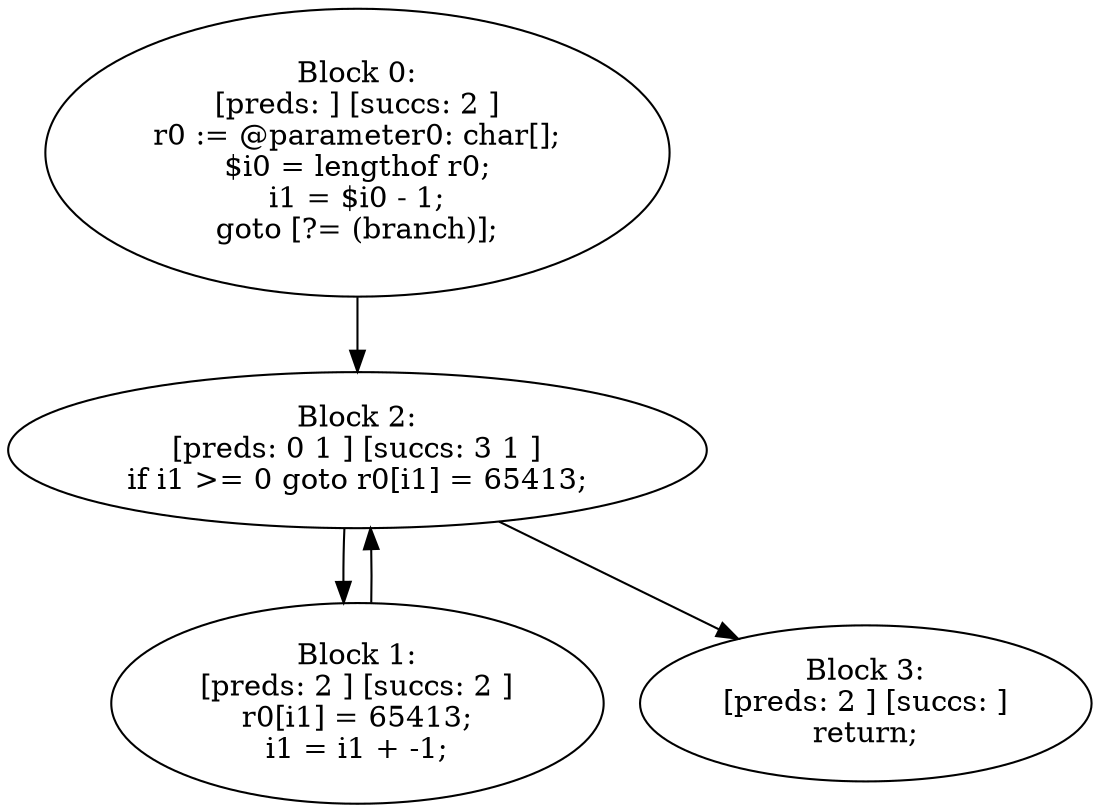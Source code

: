 digraph "unitGraph" {
    "Block 0:
[preds: ] [succs: 2 ]
r0 := @parameter0: char[];
$i0 = lengthof r0;
i1 = $i0 - 1;
goto [?= (branch)];
"
    "Block 1:
[preds: 2 ] [succs: 2 ]
r0[i1] = 65413;
i1 = i1 + -1;
"
    "Block 2:
[preds: 0 1 ] [succs: 3 1 ]
if i1 >= 0 goto r0[i1] = 65413;
"
    "Block 3:
[preds: 2 ] [succs: ]
return;
"
    "Block 0:
[preds: ] [succs: 2 ]
r0 := @parameter0: char[];
$i0 = lengthof r0;
i1 = $i0 - 1;
goto [?= (branch)];
"->"Block 2:
[preds: 0 1 ] [succs: 3 1 ]
if i1 >= 0 goto r0[i1] = 65413;
";
    "Block 1:
[preds: 2 ] [succs: 2 ]
r0[i1] = 65413;
i1 = i1 + -1;
"->"Block 2:
[preds: 0 1 ] [succs: 3 1 ]
if i1 >= 0 goto r0[i1] = 65413;
";
    "Block 2:
[preds: 0 1 ] [succs: 3 1 ]
if i1 >= 0 goto r0[i1] = 65413;
"->"Block 3:
[preds: 2 ] [succs: ]
return;
";
    "Block 2:
[preds: 0 1 ] [succs: 3 1 ]
if i1 >= 0 goto r0[i1] = 65413;
"->"Block 1:
[preds: 2 ] [succs: 2 ]
r0[i1] = 65413;
i1 = i1 + -1;
";
}
